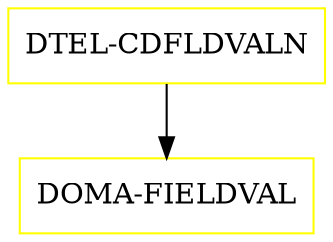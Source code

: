 digraph G {
  "DTEL-CDFLDVALN" [shape=box,color=yellow];
  "DOMA-FIELDVAL" [shape=box,color=yellow,URL="./DOMA_FIELDVAL.html"];
  "DTEL-CDFLDVALN" -> "DOMA-FIELDVAL";
}
